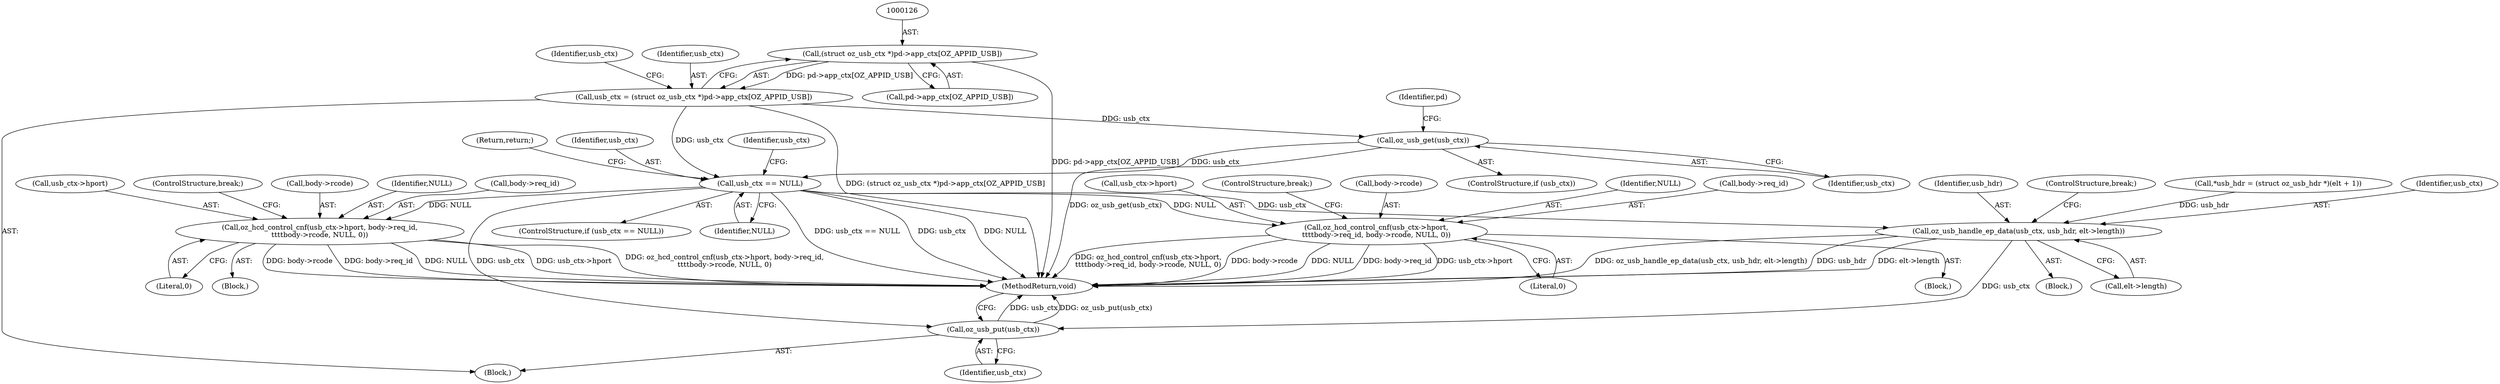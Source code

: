 digraph "0_linux_d114b9fe78c8d6fc6e70808c2092aa307c36dc8e@array" {
"1000125" [label="(Call,(struct oz_usb_ctx *)pd->app_ctx[OZ_APPID_USB])"];
"1000123" [label="(Call,usb_ctx = (struct oz_usb_ctx *)pd->app_ctx[OZ_APPID_USB])"];
"1000134" [label="(Call,oz_usb_get(usb_ctx))"];
"1000144" [label="(Call,usb_ctx == NULL)"];
"1000260" [label="(Call,oz_hcd_control_cnf(usb_ctx->hport, body->req_id,\n\t\t\t\tbody->rcode, NULL, 0))"];
"1000281" [label="(Call,oz_hcd_control_cnf(usb_ctx->hport,\n\t\t\t\tbody->req_id, body->rcode, NULL, 0))"];
"1000325" [label="(Call,oz_usb_handle_ep_data(usb_ctx, usb_hdr, elt->length))"];
"1000333" [label="(Call,oz_usb_put(usb_ctx))"];
"1000147" [label="(Return,return;)"];
"1000267" [label="(Call,body->rcode)"];
"1000335" [label="(MethodReturn,void)"];
"1000270" [label="(Identifier,NULL)"];
"1000292" [label="(Literal,0)"];
"1000264" [label="(Call,body->req_id)"];
"1000327" [label="(Identifier,usb_hdr)"];
"1000127" [label="(Call,pd->app_ctx[OZ_APPID_USB])"];
"1000334" [label="(Identifier,usb_ctx)"];
"1000123" [label="(Call,usb_ctx = (struct oz_usb_ctx *)pd->app_ctx[OZ_APPID_USB])"];
"1000328" [label="(Call,elt->length)"];
"1000331" [label="(ControlStructure,break;)"];
"1000145" [label="(Identifier,usb_ctx)"];
"1000134" [label="(Call,oz_usb_get(usb_ctx))"];
"1000291" [label="(Identifier,NULL)"];
"1000108" [label="(Call,*usb_hdr = (struct oz_usb_hdr *)(elt + 1))"];
"1000133" [label="(Identifier,usb_ctx)"];
"1000143" [label="(ControlStructure,if (usb_ctx == NULL))"];
"1000325" [label="(Call,oz_usb_handle_ep_data(usb_ctx, usb_hdr, elt->length))"];
"1000260" [label="(Call,oz_hcd_control_cnf(usb_ctx->hport, body->req_id,\n\t\t\t\tbody->rcode, NULL, 0))"];
"1000285" [label="(Call,body->req_id)"];
"1000125" [label="(Call,(struct oz_usb_ctx *)pd->app_ctx[OZ_APPID_USB])"];
"1000132" [label="(ControlStructure,if (usb_ctx))"];
"1000184" [label="(Block,)"];
"1000282" [label="(Call,usb_ctx->hport)"];
"1000106" [label="(Block,)"];
"1000144" [label="(Call,usb_ctx == NULL)"];
"1000135" [label="(Identifier,usb_ctx)"];
"1000150" [label="(Identifier,usb_ctx)"];
"1000274" [label="(Block,)"];
"1000146" [label="(Identifier,NULL)"];
"1000293" [label="(ControlStructure,break;)"];
"1000288" [label="(Call,body->rcode)"];
"1000124" [label="(Identifier,usb_ctx)"];
"1000253" [label="(Block,)"];
"1000333" [label="(Call,oz_usb_put(usb_ctx))"];
"1000271" [label="(Literal,0)"];
"1000261" [label="(Call,usb_ctx->hport)"];
"1000272" [label="(ControlStructure,break;)"];
"1000140" [label="(Identifier,pd)"];
"1000326" [label="(Identifier,usb_ctx)"];
"1000281" [label="(Call,oz_hcd_control_cnf(usb_ctx->hport,\n\t\t\t\tbody->req_id, body->rcode, NULL, 0))"];
"1000125" -> "1000123"  [label="AST: "];
"1000125" -> "1000127"  [label="CFG: "];
"1000126" -> "1000125"  [label="AST: "];
"1000127" -> "1000125"  [label="AST: "];
"1000123" -> "1000125"  [label="CFG: "];
"1000125" -> "1000335"  [label="DDG: pd->app_ctx[OZ_APPID_USB]"];
"1000125" -> "1000123"  [label="DDG: pd->app_ctx[OZ_APPID_USB]"];
"1000123" -> "1000106"  [label="AST: "];
"1000124" -> "1000123"  [label="AST: "];
"1000133" -> "1000123"  [label="CFG: "];
"1000123" -> "1000335"  [label="DDG: (struct oz_usb_ctx *)pd->app_ctx[OZ_APPID_USB]"];
"1000123" -> "1000134"  [label="DDG: usb_ctx"];
"1000123" -> "1000144"  [label="DDG: usb_ctx"];
"1000134" -> "1000132"  [label="AST: "];
"1000134" -> "1000135"  [label="CFG: "];
"1000135" -> "1000134"  [label="AST: "];
"1000140" -> "1000134"  [label="CFG: "];
"1000134" -> "1000335"  [label="DDG: oz_usb_get(usb_ctx)"];
"1000134" -> "1000144"  [label="DDG: usb_ctx"];
"1000144" -> "1000143"  [label="AST: "];
"1000144" -> "1000146"  [label="CFG: "];
"1000145" -> "1000144"  [label="AST: "];
"1000146" -> "1000144"  [label="AST: "];
"1000147" -> "1000144"  [label="CFG: "];
"1000150" -> "1000144"  [label="CFG: "];
"1000144" -> "1000335"  [label="DDG: usb_ctx == NULL"];
"1000144" -> "1000335"  [label="DDG: usb_ctx"];
"1000144" -> "1000335"  [label="DDG: NULL"];
"1000144" -> "1000260"  [label="DDG: NULL"];
"1000144" -> "1000281"  [label="DDG: NULL"];
"1000144" -> "1000325"  [label="DDG: usb_ctx"];
"1000144" -> "1000333"  [label="DDG: usb_ctx"];
"1000260" -> "1000253"  [label="AST: "];
"1000260" -> "1000271"  [label="CFG: "];
"1000261" -> "1000260"  [label="AST: "];
"1000264" -> "1000260"  [label="AST: "];
"1000267" -> "1000260"  [label="AST: "];
"1000270" -> "1000260"  [label="AST: "];
"1000271" -> "1000260"  [label="AST: "];
"1000272" -> "1000260"  [label="CFG: "];
"1000260" -> "1000335"  [label="DDG: oz_hcd_control_cnf(usb_ctx->hport, body->req_id,\n\t\t\t\tbody->rcode, NULL, 0)"];
"1000260" -> "1000335"  [label="DDG: body->rcode"];
"1000260" -> "1000335"  [label="DDG: body->req_id"];
"1000260" -> "1000335"  [label="DDG: NULL"];
"1000260" -> "1000335"  [label="DDG: usb_ctx->hport"];
"1000281" -> "1000274"  [label="AST: "];
"1000281" -> "1000292"  [label="CFG: "];
"1000282" -> "1000281"  [label="AST: "];
"1000285" -> "1000281"  [label="AST: "];
"1000288" -> "1000281"  [label="AST: "];
"1000291" -> "1000281"  [label="AST: "];
"1000292" -> "1000281"  [label="AST: "];
"1000293" -> "1000281"  [label="CFG: "];
"1000281" -> "1000335"  [label="DDG: NULL"];
"1000281" -> "1000335"  [label="DDG: body->req_id"];
"1000281" -> "1000335"  [label="DDG: usb_ctx->hport"];
"1000281" -> "1000335"  [label="DDG: oz_hcd_control_cnf(usb_ctx->hport,\n\t\t\t\tbody->req_id, body->rcode, NULL, 0)"];
"1000281" -> "1000335"  [label="DDG: body->rcode"];
"1000325" -> "1000184"  [label="AST: "];
"1000325" -> "1000328"  [label="CFG: "];
"1000326" -> "1000325"  [label="AST: "];
"1000327" -> "1000325"  [label="AST: "];
"1000328" -> "1000325"  [label="AST: "];
"1000331" -> "1000325"  [label="CFG: "];
"1000325" -> "1000335"  [label="DDG: elt->length"];
"1000325" -> "1000335"  [label="DDG: oz_usb_handle_ep_data(usb_ctx, usb_hdr, elt->length)"];
"1000325" -> "1000335"  [label="DDG: usb_hdr"];
"1000108" -> "1000325"  [label="DDG: usb_hdr"];
"1000325" -> "1000333"  [label="DDG: usb_ctx"];
"1000333" -> "1000106"  [label="AST: "];
"1000333" -> "1000334"  [label="CFG: "];
"1000334" -> "1000333"  [label="AST: "];
"1000335" -> "1000333"  [label="CFG: "];
"1000333" -> "1000335"  [label="DDG: usb_ctx"];
"1000333" -> "1000335"  [label="DDG: oz_usb_put(usb_ctx)"];
}

